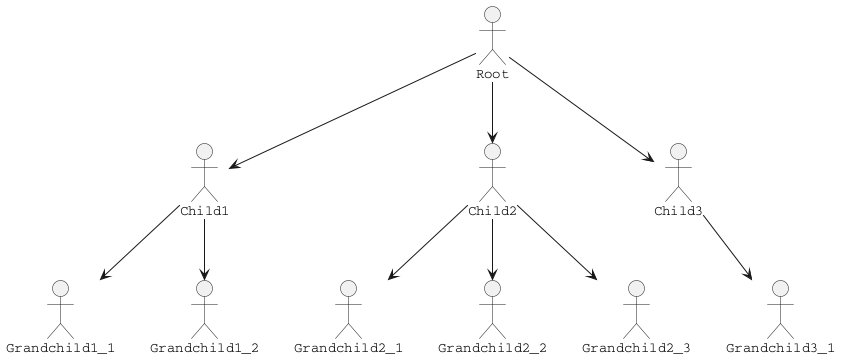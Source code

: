 @startuml
skinparam defaultFontName Courier

:Root:
:Root: --> :Child1:
:Root: --> :Child2:
:Root: --> :Child3:

:Child1: --> :Grandchild1_1:
:Child1: --> :Grandchild1_2:

:Child2: --> :Grandchild2_1:
:Child2: --> :Grandchild2_2:
:Child2: --> :Grandchild2_3:

:Child3: --> :Grandchild3_1:

@enduml


Deployment Diagram
A Deployment Diagram is a type of diagram that visualizes the architecture of systems, showcasing how software components are deployed onto hardware. It provides a clear picture of the distribution of components across various nodes, such as servers, workstations, and devices.
With PlantUML, creating deployment diagrams becomes a breeze. The platform offers a simple and intuitive way to design these diagrams using plain text, ensuring rapid iterations and easy version control. Moreover, the PlantUML forum provides a vibrant community where users can seek help, share ideas, and collaborate on diagramming challenges. One of the key advantages of PlantUML is its ability to integrate seamlessly with various tools and platforms, making it a preferred choice for professionals and enthusiasts alike.
Back to topDeclaring element
Copy to clipboard
Edit online	
@startuml
action action
actor actor
actor/ "actor/"
agent agent
artifact artifact
boundary boundary
card card
circle circle
cloud cloud
collections collections
component component
control control
database database
entity entity
file file
folder folder
frame frame
hexagon hexagon
interface interface
label label
node node
package package
person person
process process
queue queue
rectangle rectangle
stack stack
storage storage
usecase usecase
usecase/ "usecase/"
@enduml

@startuml

node node1
node node2
node node3
node node4
agent node5
node1 -- node2 : label1
node1 .. node3 : label2
node1 ~~ node4 : label3
node1 == node5

@enduml

@startuml
agent outlook
agent "?"
@enduml

@startuml
agent "User" as U
agent "System" as S

U -> S: Request OTP
S --> U: Send OTP

note right of U : OTP is valid for 5 minutes.
note left of U : OTP is valid for 5 minutes.

U -> S: Validate OTP
S -> U: OTP Validated

@enduml
